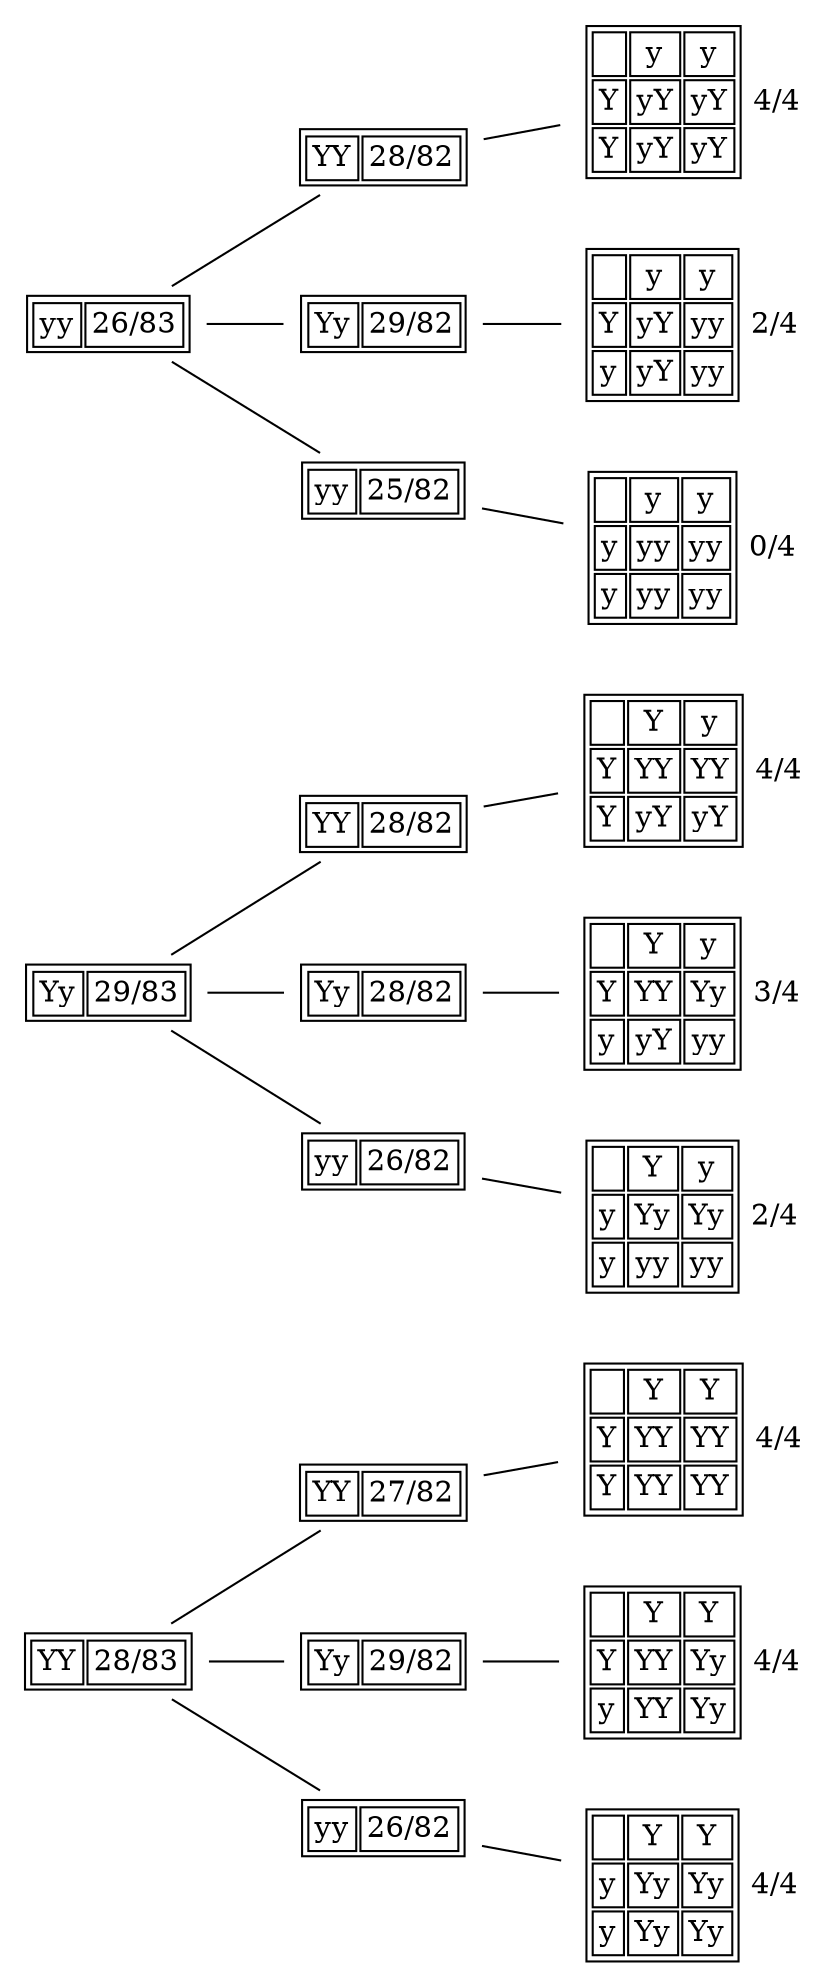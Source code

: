 graph Punnett {
	"1YY" [label=<<TABLE> 
                                                     <TR> 
                                                         <TD>YY</TD> 
                                                         <TD>28/83</TD> 
                                                     </TR>
                                                    </TABLE>> shape=plaintext]
	"1YY2YY" [label=<<TABLE> 
                                                             <TR> 
                                                                 <TD>YY</TD> 
                                                                 <TD>27/82</TD> 
                                                             </TR> 
                                                             </TABLE>> shape=plaintext]
	"1YY2YYpun" [label=<<TABLE BORDER = '0'>
                         <TR>
                             <TD>
                                 <TABLE>
                                     <TR>
                                         <TD> </TD>
                                         <TD>Y</TD>
                                         <TD>Y</TD>
                                     </TR>
                                     <TR>
                                         <TD>Y</TD>
                                         <TD>YY</TD>
                                         <TD>YY</TD>
                                     </TR>
                                     <TR>
                                         <TD>Y</TD>
                                         <TD>YY</TD>
                                         <TD>YY</TD>
                                     </TR>
                                 </TABLE>
                             </TD>
                             <TD>4/4</TD>
                         </TR>
                    </TABLE>> shape=plaintext]
	"1YY" -- "1YY2YY"
	"1YY2YY" -- "1YY2YYpun"
	"1YY2Yy" [label=<<TABLE> <TR> <TD>Yy</TD> <TD>29/82</TD> </TR> </TABLE>> shape=plaintext]
	"1YY2Yypun" [label=<<TABLE BORDER = '0'>
                         <TR>
                             <TD>
                                 <TABLE>
                                     <TR>
                                         <TD> </TD>
                                         <TD>Y</TD>
                                         <TD>Y</TD>
                                     </TR>
                                     <TR>
                                         <TD>Y</TD>
                                         <TD>YY</TD>
                                         <TD>Yy</TD>
                                     </TR>
                                     <TR>
                                         <TD>y</TD>
                                         <TD>YY</TD>
                                         <TD>Yy</TD>
                                     </TR>
                                 </TABLE>
                             </TD>
                             <TD>4/4</TD>
                         </TR>
                    </TABLE>> shape=plaintext]
	"1YY" -- "1YY2Yy"
	"1YY2Yy" -- "1YY2Yypun"
	"1YY2yy" [label=<<TABLE> <TR> <TD>yy</TD> <TD>26/82</TD> </TR> </TABLE>> shape=plaintext]
	"1YY2yypun" [label=<<TABLE BORDER = '0'>
                         <TR>
                             <TD>
                                 <TABLE>
                                     <TR>
                                         <TD> </TD>
                                         <TD>Y</TD>
                                         <TD>Y</TD>
                                     </TR>
                                     <TR>
                                         <TD>y</TD>
                                         <TD>Yy</TD>
                                         <TD>Yy</TD>
                                     </TR>
                                     <TR>
                                         <TD>y</TD>
                                         <TD>Yy</TD>
                                         <TD>Yy</TD>
                                     </TR>
                                 </TABLE>
                             </TD>
                             <TD>4/4</TD>
                         </TR>
                    </TABLE>> shape=plaintext]
	"1YY" -- "1YY2yy"
	"1YY2yy" -- "1YY2yypun"
	"1Yy" [label=<<TABLE> 
                                                     <TR> 
                                                         <TD>Yy</TD> 
                                                         <TD>29/83</TD> 
                                                     </TR>
                                                    </TABLE>> shape=plaintext]
	"1Yy2YY" [label=<<TABLE> <TR> <TD>YY</TD> <TD>28/82</TD> </TR> </TABLE>> shape=plaintext]
	"1Yy2YYpun" [label=<<TABLE BORDER = '0'>
                         <TR>
                             <TD>
                                 <TABLE>
                                     <TR>
                                         <TD> </TD>
                                         <TD>Y</TD>
                                         <TD>y</TD>
                                     </TR>
                                     <TR>
                                         <TD>Y</TD>
                                         <TD>YY</TD>
                                         <TD>YY</TD>
                                     </TR>
                                     <TR>
                                         <TD>Y</TD>
                                         <TD>yY</TD>
                                         <TD>yY</TD>
                                     </TR>
                                 </TABLE>
                             </TD>
                             <TD>4/4</TD>
                         </TR>
                    </TABLE>> shape=plaintext]
	"1Yy" -- "1Yy2YY"
	"1Yy2YY" -- "1Yy2YYpun"
	"1Yy2Yy" [label=<<TABLE> 
                                                             <TR> 
                                                                 <TD>Yy</TD> 
                                                                 <TD>28/82</TD> 
                                                             </TR> 
                                                             </TABLE>> shape=plaintext]
	"1Yy2Yypun" [label=<<TABLE BORDER = '0'>
                         <TR>
                             <TD>
                                 <TABLE>
                                     <TR>
                                         <TD> </TD>
                                         <TD>Y</TD>
                                         <TD>y</TD>
                                     </TR>
                                     <TR>
                                         <TD>Y</TD>
                                         <TD>YY</TD>
                                         <TD>Yy</TD>
                                     </TR>
                                     <TR>
                                         <TD>y</TD>
                                         <TD>yY</TD>
                                         <TD>yy</TD>
                                     </TR>
                                 </TABLE>
                             </TD>
                             <TD>3/4</TD>
                         </TR>
                    </TABLE>> shape=plaintext]
	"1Yy" -- "1Yy2Yy"
	"1Yy2Yy" -- "1Yy2Yypun"
	"1Yy2yy" [label=<<TABLE> <TR> <TD>yy</TD> <TD>26/82</TD> </TR> </TABLE>> shape=plaintext]
	"1Yy2yypun" [label=<<TABLE BORDER = '0'>
                         <TR>
                             <TD>
                                 <TABLE>
                                     <TR>
                                         <TD> </TD>
                                         <TD>Y</TD>
                                         <TD>y</TD>
                                     </TR>
                                     <TR>
                                         <TD>y</TD>
                                         <TD>Yy</TD>
                                         <TD>Yy</TD>
                                     </TR>
                                     <TR>
                                         <TD>y</TD>
                                         <TD>yy</TD>
                                         <TD>yy</TD>
                                     </TR>
                                 </TABLE>
                             </TD>
                             <TD>2/4</TD>
                         </TR>
                    </TABLE>> shape=plaintext]
	"1Yy" -- "1Yy2yy"
	"1Yy2yy" -- "1Yy2yypun"
	"1yy" [label=<<TABLE> 
                                                     <TR> 
                                                         <TD>yy</TD> 
                                                         <TD>26/83</TD> 
                                                     </TR>
                                                    </TABLE>> shape=plaintext]
	"1yy2YY" [label=<<TABLE> <TR> <TD>YY</TD> <TD>28/82</TD> </TR> </TABLE>> shape=plaintext]
	"1yy2YYpun" [label=<<TABLE BORDER = '0'>
                         <TR>
                             <TD>
                                 <TABLE>
                                     <TR>
                                         <TD> </TD>
                                         <TD>y</TD>
                                         <TD>y</TD>
                                     </TR>
                                     <TR>
                                         <TD>Y</TD>
                                         <TD>yY</TD>
                                         <TD>yY</TD>
                                     </TR>
                                     <TR>
                                         <TD>Y</TD>
                                         <TD>yY</TD>
                                         <TD>yY</TD>
                                     </TR>
                                 </TABLE>
                             </TD>
                             <TD>4/4</TD>
                         </TR>
                    </TABLE>> shape=plaintext]
	"1yy" -- "1yy2YY"
	"1yy2YY" -- "1yy2YYpun"
	"1yy2Yy" [label=<<TABLE> <TR> <TD>Yy</TD> <TD>29/82</TD> </TR> </TABLE>> shape=plaintext]
	"1yy2Yypun" [label=<<TABLE BORDER = '0'>
                         <TR>
                             <TD>
                                 <TABLE>
                                     <TR>
                                         <TD> </TD>
                                         <TD>y</TD>
                                         <TD>y</TD>
                                     </TR>
                                     <TR>
                                         <TD>Y</TD>
                                         <TD>yY</TD>
                                         <TD>yy</TD>
                                     </TR>
                                     <TR>
                                         <TD>y</TD>
                                         <TD>yY</TD>
                                         <TD>yy</TD>
                                     </TR>
                                 </TABLE>
                             </TD>
                             <TD>2/4</TD>
                         </TR>
                    </TABLE>> shape=plaintext]
	"1yy" -- "1yy2Yy"
	"1yy2Yy" -- "1yy2Yypun"
	"1yy2yy" [label=<<TABLE> 
                                                             <TR> 
                                                                 <TD>yy</TD> 
                                                                 <TD>25/82</TD> 
                                                             </TR> 
                                                             </TABLE>> shape=plaintext]
	"1yy2yypun" [label=<<TABLE BORDER = '0'>
                         <TR>
                             <TD>
                                 <TABLE>
                                     <TR>
                                         <TD> </TD>
                                         <TD>y</TD>
                                         <TD>y</TD>
                                     </TR>
                                     <TR>
                                         <TD>y</TD>
                                         <TD>yy</TD>
                                         <TD>yy</TD>
                                     </TR>
                                     <TR>
                                         <TD>y</TD>
                                         <TD>yy</TD>
                                         <TD>yy</TD>
                                     </TR>
                                 </TABLE>
                             </TD>
                             <TD>0/4</TD>
                         </TR>
                    </TABLE>> shape=plaintext]
	"1yy" -- "1yy2yy"
	"1yy2yy" -- "1yy2yypun"
	rankdir=LR
}

